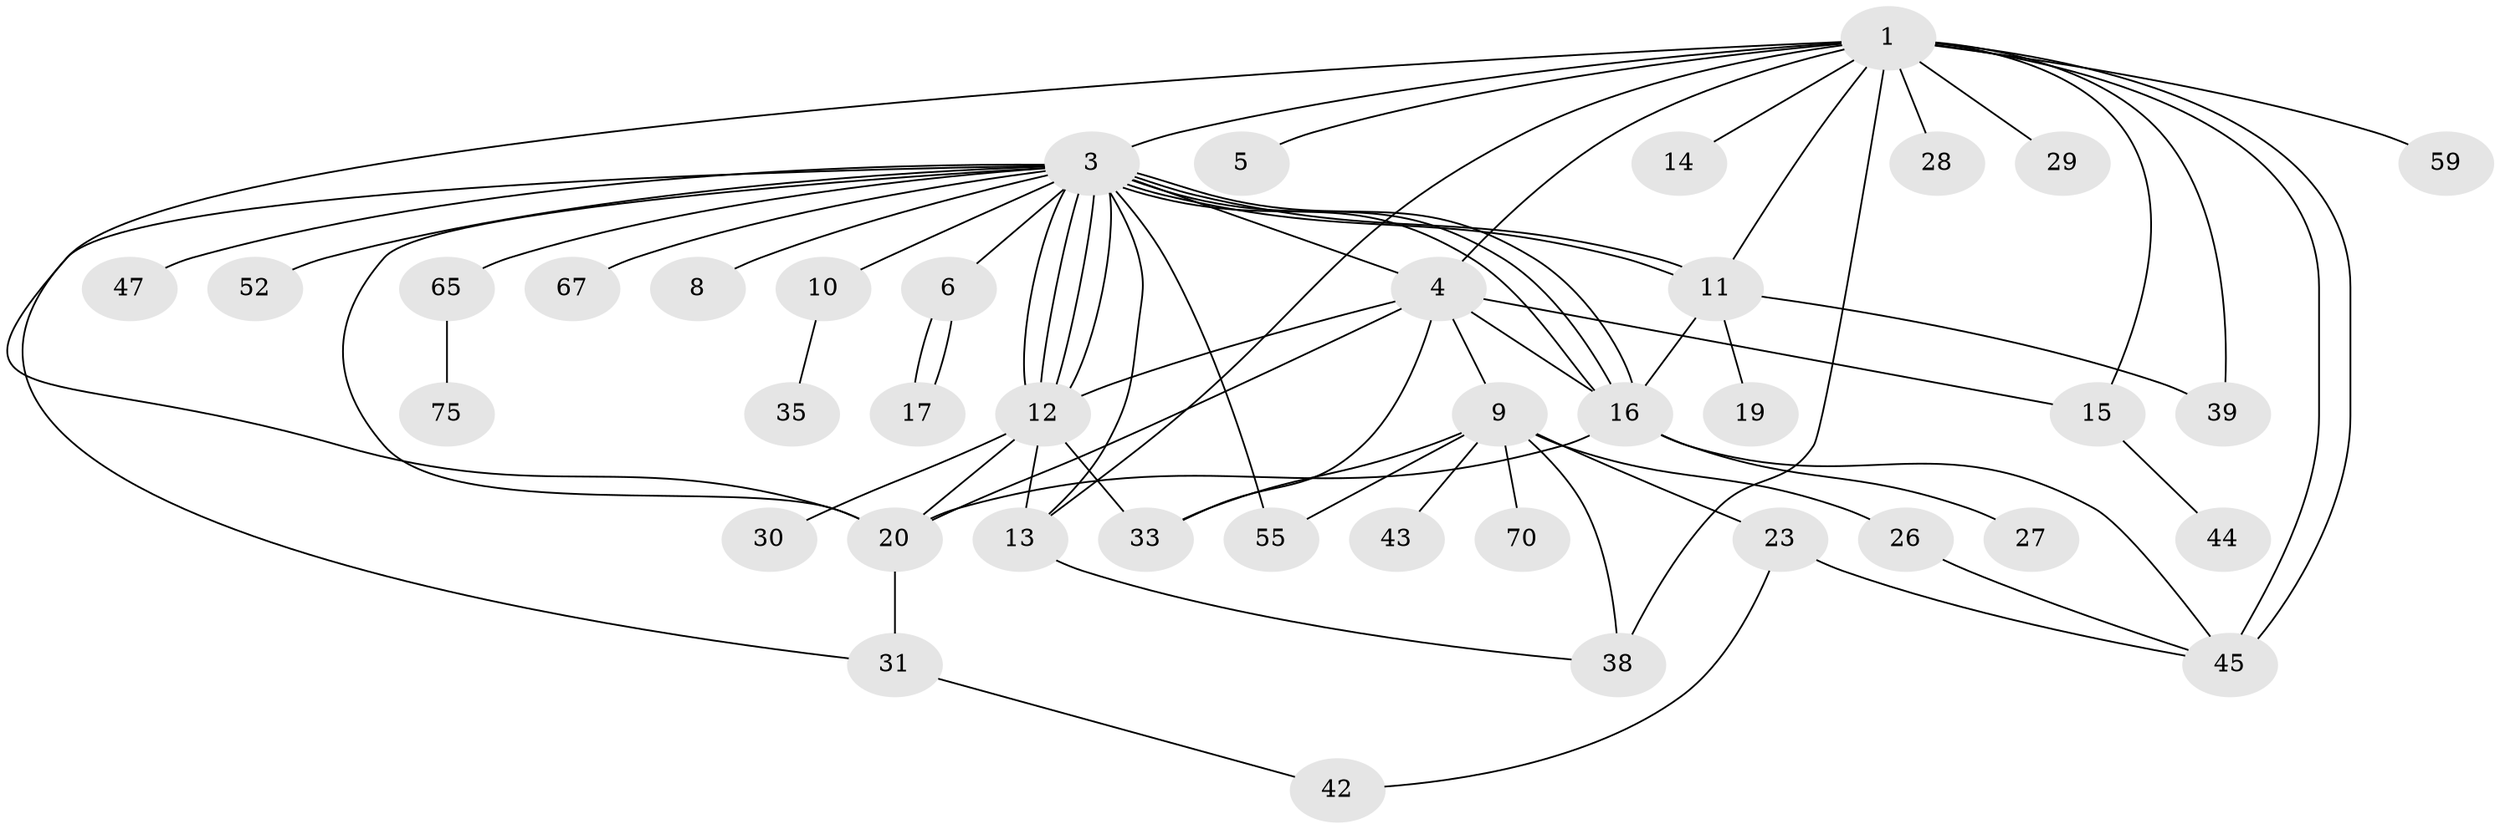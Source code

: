 // original degree distribution, {13: 0.012345679012345678, 6: 0.06172839506172839, 24: 0.012345679012345678, 8: 0.037037037037037035, 1: 0.48148148148148145, 4: 0.024691358024691357, 2: 0.2345679012345679, 5: 0.024691358024691357, 11: 0.012345679012345678, 3: 0.08641975308641975, 10: 0.012345679012345678}
// Generated by graph-tools (version 1.1) at 2025/14/03/09/25 04:14:32]
// undirected, 40 vertices, 70 edges
graph export_dot {
graph [start="1"]
  node [color=gray90,style=filled];
  1 [super="+41+2"];
  3;
  4;
  5;
  6 [super="+25"];
  8;
  9 [super="+22"];
  10;
  11 [super="+57+71+53"];
  12 [super="+36+32"];
  13 [super="+46+24"];
  14;
  15;
  16 [super="+18+61"];
  17 [super="+68"];
  19;
  20 [super="+63+72+56+50+49+34+21"];
  23 [super="+73+54"];
  26;
  27;
  28;
  29;
  30;
  31 [super="+76"];
  33;
  35;
  38;
  39 [super="+74"];
  42 [super="+81"];
  43;
  44 [super="+48"];
  45 [super="+64"];
  47 [super="+79"];
  52;
  55 [super="+69"];
  59;
  65 [super="+77+66+80"];
  67;
  70;
  75;
  1 -- 4;
  1 -- 11;
  1 -- 14;
  1 -- 28;
  1 -- 29;
  1 -- 38;
  1 -- 39;
  1 -- 45 [weight=2];
  1 -- 45;
  1 -- 59;
  1 -- 20;
  1 -- 13;
  1 -- 3;
  1 -- 5;
  1 -- 15;
  3 -- 4;
  3 -- 6;
  3 -- 8;
  3 -- 10;
  3 -- 11;
  3 -- 11;
  3 -- 12;
  3 -- 12;
  3 -- 12;
  3 -- 12;
  3 -- 13;
  3 -- 16;
  3 -- 16;
  3 -- 16;
  3 -- 20 [weight=2];
  3 -- 31;
  3 -- 47;
  3 -- 52;
  3 -- 55;
  3 -- 65;
  3 -- 67;
  4 -- 9;
  4 -- 12;
  4 -- 15;
  4 -- 16;
  4 -- 33;
  4 -- 20;
  6 -- 17;
  6 -- 17;
  9 -- 26;
  9 -- 33;
  9 -- 70;
  9 -- 23;
  9 -- 38;
  9 -- 55;
  9 -- 43;
  10 -- 35;
  11 -- 19;
  11 -- 39;
  11 -- 16;
  12 -- 13;
  12 -- 30;
  12 -- 33;
  12 -- 20;
  13 -- 38;
  15 -- 44;
  16 -- 27;
  16 -- 45;
  16 -- 20;
  20 -- 31;
  23 -- 42;
  23 -- 45;
  26 -- 45;
  31 -- 42;
  65 -- 75;
}
